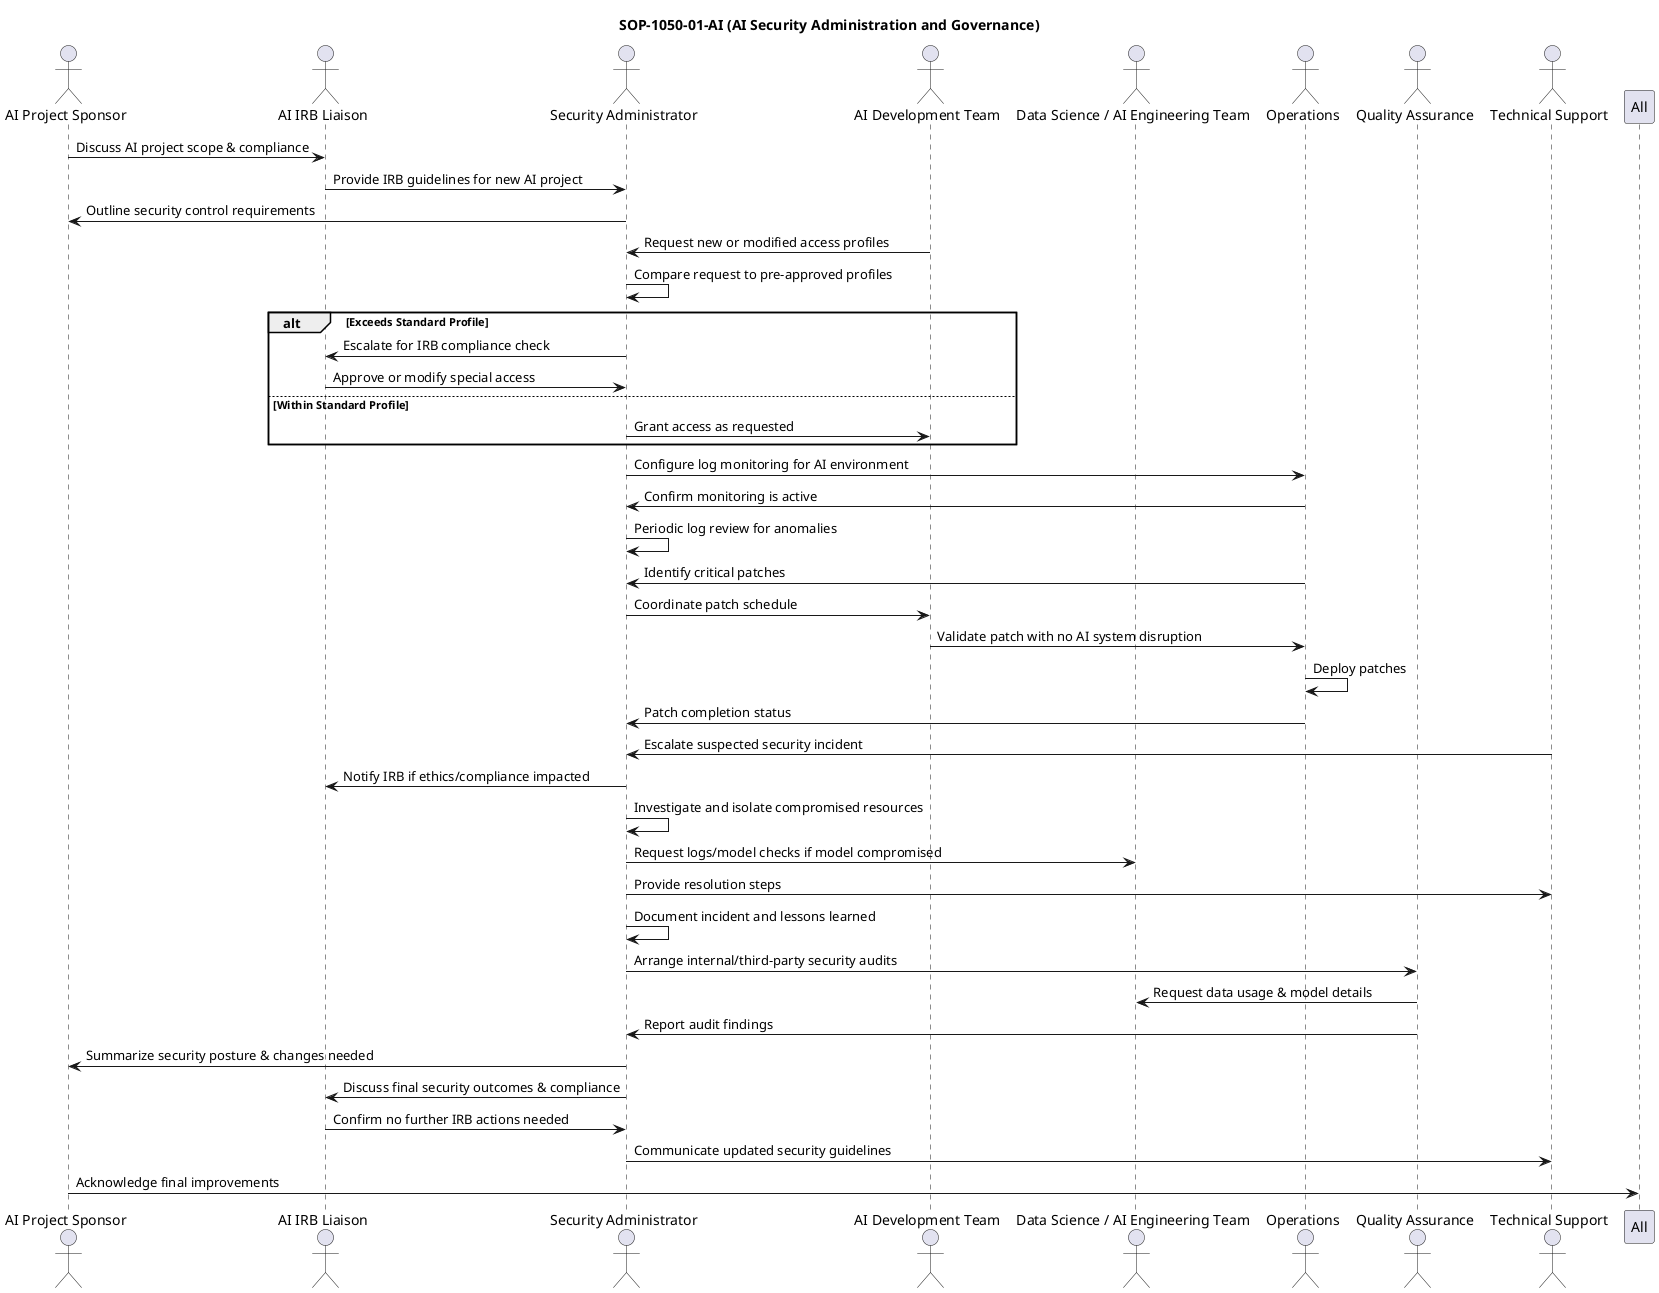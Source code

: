 @startuml
title SOP-1050-01-AI (AI Security Administration and Governance)

actor "AI Project Sponsor" as SPS
actor "AI IRB Liaison" as AIL
actor "Security Administrator" as SAD
actor "AI Development Team" as ADT
actor "Data Science / AI Engineering Team" as DSE
actor "Operations" as OPS
actor "Quality Assurance" as QAS
actor "Technical Support" as TSP

' 1. Security Planning and Governance
SPS -> AIL: Discuss AI project scope & compliance
AIL -> SAD: Provide IRB guidelines for new AI project
SAD -> SPS: Outline security control requirements

' 2. Access Control and Profile Management
ADT -> SAD: Request new or modified access profiles
SAD -> SAD: Compare request to pre-approved profiles
alt Exceeds Standard Profile
  SAD -> AIL: Escalate for IRB compliance check
  AIL -> SAD: Approve or modify special access
else Within Standard Profile
  SAD -> ADT: Grant access as requested
end

' 3. Security Monitoring
SAD -> OPS: Configure log monitoring for AI environment
OPS -> SAD: Confirm monitoring is active
SAD -> SAD: Periodic log review for anomalies

' 4. Vulnerability and Patch Management
OPS -> SAD: Identify critical patches
SAD -> ADT: Coordinate patch schedule
ADT -> OPS: Validate patch with no AI system disruption
OPS -> OPS: Deploy patches
OPS -> SAD: Patch completion status

' 5. Incident Response
TSP -> SAD: Escalate suspected security incident
SAD -> AIL: Notify IRB if ethics/compliance impacted
SAD -> SAD: Investigate and isolate compromised resources
SAD -> DSE: Request logs/model checks if model compromised
SAD -> TSP: Provide resolution steps
SAD -> SAD: Document incident and lessons learned

' 6. Periodic Security Audits
SAD -> QAS: Arrange internal/third-party security audits
QAS -> DSE: Request data usage & model details
QAS -> SAD: Report audit findings
SAD -> SPS: Summarize security posture & changes needed

' 7. Post-Implementation Review
SAD -> AIL: Discuss final security outcomes & compliance
AIL -> SAD: Confirm no further IRB actions needed
SAD -> TSP: Communicate updated security guidelines
SPS -> All: Acknowledge final improvements

@enduml
